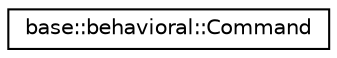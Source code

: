digraph "クラス階層図"
{
 // LATEX_PDF_SIZE
  edge [fontname="Helvetica",fontsize="10",labelfontname="Helvetica",labelfontsize="10"];
  node [fontname="Helvetica",fontsize="10",shape=record];
  rankdir="LR";
  Node0 [label="base::behavioral::Command",height=0.2,width=0.4,color="black", fillcolor="white", style="filled",URL="$classbase_1_1behavioral_1_1_command.html",tooltip=" "];
}
